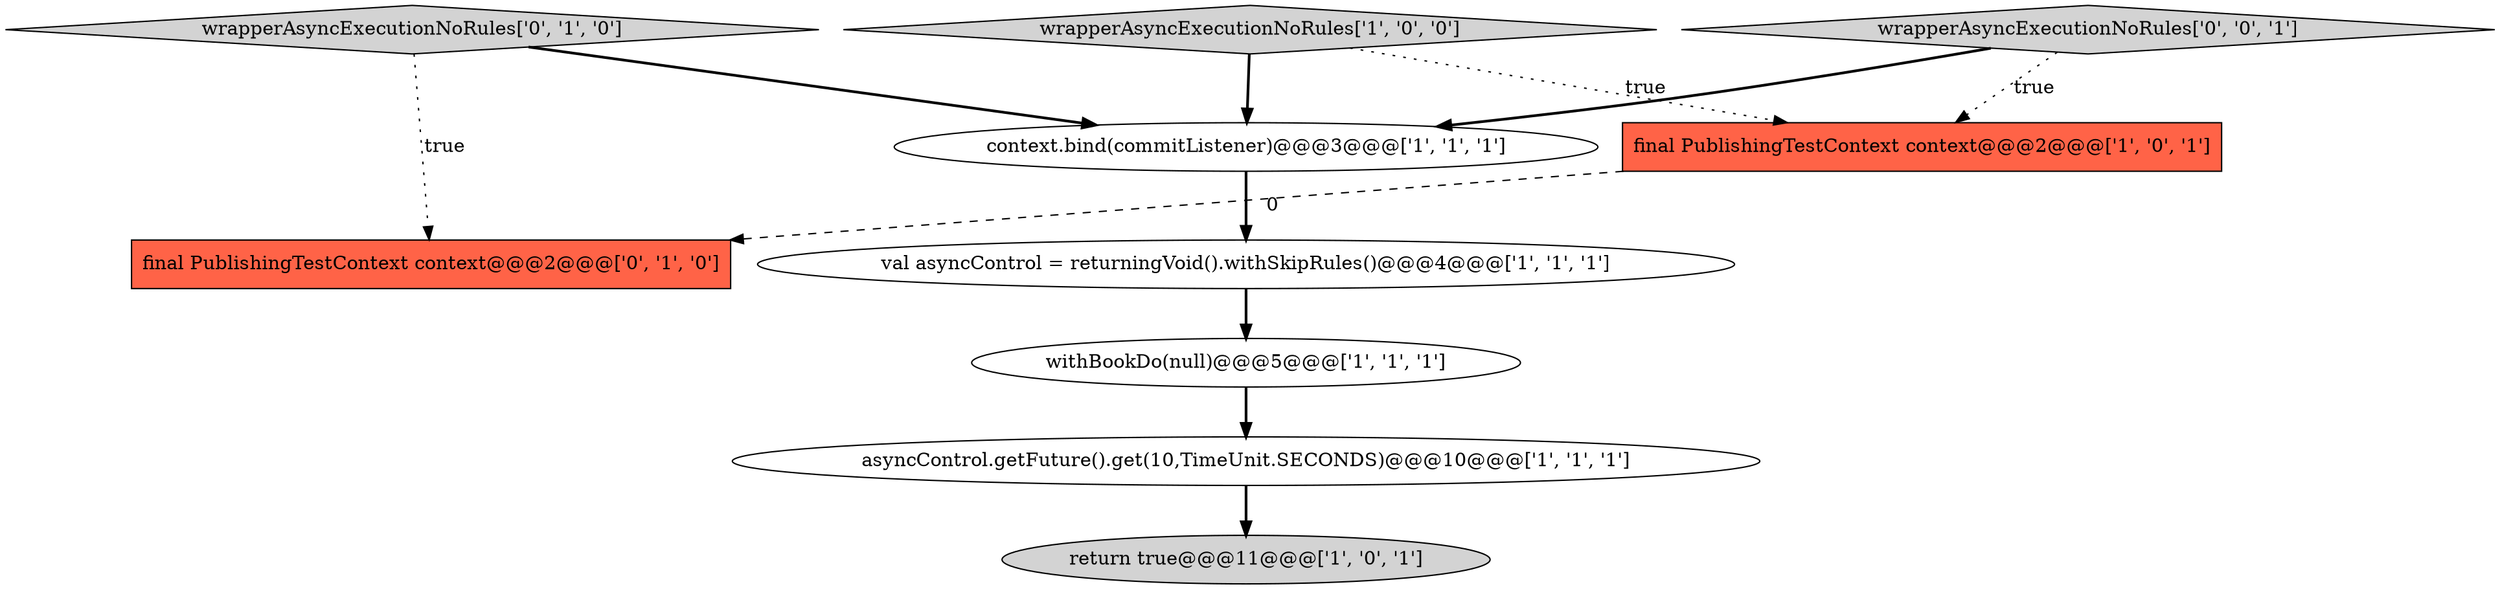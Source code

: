 digraph {
8 [style = filled, label = "wrapperAsyncExecutionNoRules['0', '1', '0']", fillcolor = lightgray, shape = diamond image = "AAA0AAABBB2BBB"];
5 [style = filled, label = "val asyncControl = returningVoid().withSkipRules()@@@4@@@['1', '1', '1']", fillcolor = white, shape = ellipse image = "AAA0AAABBB1BBB"];
6 [style = filled, label = "wrapperAsyncExecutionNoRules['1', '0', '0']", fillcolor = lightgray, shape = diamond image = "AAA0AAABBB1BBB"];
3 [style = filled, label = "return true@@@11@@@['1', '0', '1']", fillcolor = lightgray, shape = ellipse image = "AAA0AAABBB1BBB"];
0 [style = filled, label = "context.bind(commitListener)@@@3@@@['1', '1', '1']", fillcolor = white, shape = ellipse image = "AAA0AAABBB1BBB"];
1 [style = filled, label = "asyncControl.getFuture().get(10,TimeUnit.SECONDS)@@@10@@@['1', '1', '1']", fillcolor = white, shape = ellipse image = "AAA0AAABBB1BBB"];
7 [style = filled, label = "final PublishingTestContext context@@@2@@@['0', '1', '0']", fillcolor = tomato, shape = box image = "AAA1AAABBB2BBB"];
9 [style = filled, label = "wrapperAsyncExecutionNoRules['0', '0', '1']", fillcolor = lightgray, shape = diamond image = "AAA0AAABBB3BBB"];
2 [style = filled, label = "withBookDo(null)@@@5@@@['1', '1', '1']", fillcolor = white, shape = ellipse image = "AAA0AAABBB1BBB"];
4 [style = filled, label = "final PublishingTestContext context@@@2@@@['1', '0', '1']", fillcolor = tomato, shape = box image = "AAA0AAABBB1BBB"];
1->3 [style = bold, label=""];
8->0 [style = bold, label=""];
9->4 [style = dotted, label="true"];
8->7 [style = dotted, label="true"];
5->2 [style = bold, label=""];
6->0 [style = bold, label=""];
9->0 [style = bold, label=""];
6->4 [style = dotted, label="true"];
4->7 [style = dashed, label="0"];
2->1 [style = bold, label=""];
0->5 [style = bold, label=""];
}
